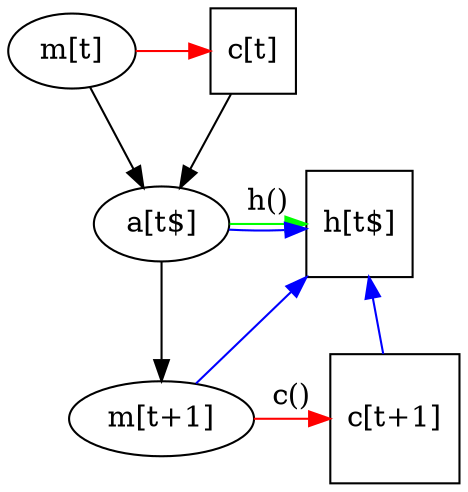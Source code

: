 digraph G {

    splines="FALSE";

    /* Entities */
    "c[t]" [shape="square"]
    
    "c[t+1]" [shape="square"]

    "h[t$]" [shape="square"]

    "a[t$]" -> "h[t$]" [color="green", label="h()"]



    /* Relationships */
    "m[t]" -> "c[t]" [color="red"]
    {"m[t]", "c[t]"} -> "a[t$]"
    "a[t$]" -> "m[t+1]"
    


    {"a[t$]" "m[t+1]" "c[t+1]"} -> "h[t$]" [color="blue"]



    "m[t+1]" -> "c[t+1]" [color="red", label="c()"]


    
    // {"m[t]" "m[t$1]" "c[t$1]"} -> "c[t]" [color="blue"]
    
    

    /* Ranks */
    {rank=same "m[t]" "c[t]"}
    {rank=same "a[t$]" "h[t$]"}
    {rank=same "m[t+1]" "c[t+1]"}
    
}


